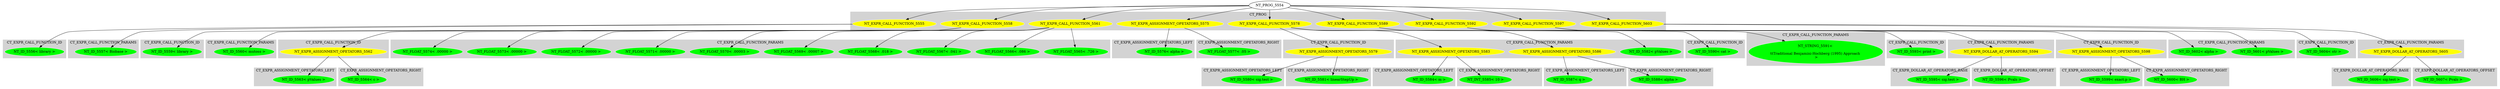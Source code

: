 digraph {

subgraph cluster0 {
 node [style=filled,color=white];
 style=filled;
 color=lightgrey;
 label = "CT_PROG";

"NT_EXPR_CALL_FUNCTION_5555"
 [fillcolor = yellow]
"NT_EXPR_CALL_FUNCTION_5558"
 [fillcolor = yellow]
"NT_EXPR_CALL_FUNCTION_5561"
 [fillcolor = yellow]
"NT_EXPR_ASSIGNMENT_OPETATORS_5575"
 [fillcolor = yellow]
"NT_EXPR_CALL_FUNCTION_5578"
 [fillcolor = yellow]
"NT_EXPR_CALL_FUNCTION_5589"
 [fillcolor = yellow]
"NT_EXPR_CALL_FUNCTION_5592"
 [fillcolor = yellow]
"NT_EXPR_CALL_FUNCTION_5597"
 [fillcolor = yellow]
"NT_EXPR_CALL_FUNCTION_5603"
 [fillcolor = yellow]
}
"NT_PROG_5554"->"NT_EXPR_CALL_FUNCTION_5555"
subgraph cluster1 {
 node [style=filled,color=white];
 style=filled;
 color=lightgrey;
 label = "CT_EXPR_CALL_FUNCTION_ID";

"NT_ID_5556< library >"
 [fillcolor = green]
}
subgraph cluster2 {
 node [style=filled,color=white];
 style=filled;
 color=lightgrey;
 label = "CT_EXPR_CALL_FUNCTION_PARAMS";

"NT_ID_5557< Biobase >"
 [fillcolor = green]
}
"NT_EXPR_CALL_FUNCTION_5555"->"NT_ID_5556< library >"
"NT_EXPR_CALL_FUNCTION_5555"->"NT_ID_5557< Biobase >"
"NT_PROG_5554"->"NT_EXPR_CALL_FUNCTION_5558"
subgraph cluster3 {
 node [style=filled,color=white];
 style=filled;
 color=lightgrey;
 label = "CT_EXPR_CALL_FUNCTION_ID";

"NT_ID_5559< library >"
 [fillcolor = green]
}
subgraph cluster4 {
 node [style=filled,color=white];
 style=filled;
 color=lightgrey;
 label = "CT_EXPR_CALL_FUNCTION_PARAMS";

"NT_ID_5560< mutoss >"
 [fillcolor = green]
}
"NT_EXPR_CALL_FUNCTION_5558"->"NT_ID_5559< library >"
"NT_EXPR_CALL_FUNCTION_5558"->"NT_ID_5560< mutoss >"
"NT_PROG_5554"->"NT_EXPR_CALL_FUNCTION_5561"
subgraph cluster5 {
 node [style=filled,color=white];
 style=filled;
 color=lightgrey;
 label = "CT_EXPR_CALL_FUNCTION_ID";

"NT_EXPR_ASSIGNMENT_OPETATORS_5562"
 [fillcolor = yellow]
}
subgraph cluster6 {
 node [style=filled,color=white];
 style=filled;
 color=lightgrey;
 label = "CT_EXPR_CALL_FUNCTION_PARAMS";

"NT_FLOAT_5565< .726 >"
 [fillcolor = green]
"NT_FLOAT_5566< .086 >"
 [fillcolor = green]
"NT_FLOAT_5567< .041 >"
 [fillcolor = green]
"NT_FLOAT_5568< .018 >"
 [fillcolor = green]
"NT_FLOAT_5569< .00007 >"
 [fillcolor = green]
"NT_FLOAT_5570< .00003 >"
 [fillcolor = green]
"NT_FLOAT_5571< .00000 >"
 [fillcolor = green]
"NT_FLOAT_5572< .00000 >"
 [fillcolor = green]
"NT_FLOAT_5573< .00000 >"
 [fillcolor = green]
"NT_FLOAT_5574< .00000 >"
 [fillcolor = green]
}
"NT_EXPR_CALL_FUNCTION_5561"->"NT_EXPR_ASSIGNMENT_OPETATORS_5562"
subgraph cluster7 {
 node [style=filled,color=white];
 style=filled;
 color=lightgrey;
 label = "CT_EXPR_ASSIGNMENT_OPETATORS_LEFT";

"NT_ID_5563< pValues >"
 [fillcolor = green]
}
subgraph cluster8 {
 node [style=filled,color=white];
 style=filled;
 color=lightgrey;
 label = "CT_EXPR_ASSIGNMENT_OPETATORS_RIGHT";

"NT_ID_5564< c >"
 [fillcolor = green]
}
"NT_EXPR_ASSIGNMENT_OPETATORS_5562"->"NT_ID_5563< pValues >"
"NT_EXPR_ASSIGNMENT_OPETATORS_5562"->"NT_ID_5564< c >"
"NT_EXPR_CALL_FUNCTION_5561"->"NT_FLOAT_5565< .726 >"
"NT_EXPR_CALL_FUNCTION_5561"->"NT_FLOAT_5566< .086 >"
"NT_EXPR_CALL_FUNCTION_5561"->"NT_FLOAT_5567< .041 >"
"NT_EXPR_CALL_FUNCTION_5561"->"NT_FLOAT_5568< .018 >"
"NT_EXPR_CALL_FUNCTION_5561"->"NT_FLOAT_5569< .00007 >"
"NT_EXPR_CALL_FUNCTION_5561"->"NT_FLOAT_5570< .00003 >"
"NT_EXPR_CALL_FUNCTION_5561"->"NT_FLOAT_5571< .00000 >"
"NT_EXPR_CALL_FUNCTION_5561"->"NT_FLOAT_5572< .00000 >"
"NT_EXPR_CALL_FUNCTION_5561"->"NT_FLOAT_5573< .00000 >"
"NT_EXPR_CALL_FUNCTION_5561"->"NT_FLOAT_5574< .00000 >"
"NT_PROG_5554"->"NT_EXPR_ASSIGNMENT_OPETATORS_5575"
subgraph cluster9 {
 node [style=filled,color=white];
 style=filled;
 color=lightgrey;
 label = "CT_EXPR_ASSIGNMENT_OPETATORS_LEFT";

"NT_ID_5576< alpha >"
 [fillcolor = green]
}
subgraph cluster10 {
 node [style=filled,color=white];
 style=filled;
 color=lightgrey;
 label = "CT_EXPR_ASSIGNMENT_OPETATORS_RIGHT";

"NT_FLOAT_5577< .05 >"
 [fillcolor = green]
}
"NT_EXPR_ASSIGNMENT_OPETATORS_5575"->"NT_ID_5576< alpha >"
"NT_EXPR_ASSIGNMENT_OPETATORS_5575"->"NT_FLOAT_5577< .05 >"
"NT_PROG_5554"->"NT_EXPR_CALL_FUNCTION_5578"
subgraph cluster11 {
 node [style=filled,color=white];
 style=filled;
 color=lightgrey;
 label = "CT_EXPR_CALL_FUNCTION_ID";

"NT_EXPR_ASSIGNMENT_OPETATORS_5579"
 [fillcolor = yellow]
}
subgraph cluster12 {
 node [style=filled,color=white];
 style=filled;
 color=lightgrey;
 label = "CT_EXPR_CALL_FUNCTION_PARAMS";

"NT_ID_5582< pValues >"
 [fillcolor = green]
"NT_EXPR_ASSIGNMENT_OPETATORS_5583"
 [fillcolor = yellow]
"NT_EXPR_ASSIGNMENT_OPETATORS_5586"
 [fillcolor = yellow]
}
"NT_EXPR_CALL_FUNCTION_5578"->"NT_EXPR_ASSIGNMENT_OPETATORS_5579"
subgraph cluster13 {
 node [style=filled,color=white];
 style=filled;
 color=lightgrey;
 label = "CT_EXPR_ASSIGNMENT_OPETATORS_LEFT";

"NT_ID_5580< sig.test >"
 [fillcolor = green]
}
subgraph cluster14 {
 node [style=filled,color=white];
 style=filled;
 color=lightgrey;
 label = "CT_EXPR_ASSIGNMENT_OPETATORS_RIGHT";

"NT_ID_5581< linearStepUp >"
 [fillcolor = green]
}
"NT_EXPR_ASSIGNMENT_OPETATORS_5579"->"NT_ID_5580< sig.test >"
"NT_EXPR_ASSIGNMENT_OPETATORS_5579"->"NT_ID_5581< linearStepUp >"
"NT_EXPR_CALL_FUNCTION_5578"->"NT_ID_5582< pValues >"
"NT_EXPR_CALL_FUNCTION_5578"->"NT_EXPR_ASSIGNMENT_OPETATORS_5583"
subgraph cluster15 {
 node [style=filled,color=white];
 style=filled;
 color=lightgrey;
 label = "CT_EXPR_ASSIGNMENT_OPETATORS_LEFT";

"NT_ID_5584< m >"
 [fillcolor = green]
}
subgraph cluster16 {
 node [style=filled,color=white];
 style=filled;
 color=lightgrey;
 label = "CT_EXPR_ASSIGNMENT_OPETATORS_RIGHT";

"NT_INT_5585< 10 >"
 [fillcolor = green]
}
"NT_EXPR_ASSIGNMENT_OPETATORS_5583"->"NT_ID_5584< m >"
"NT_EXPR_ASSIGNMENT_OPETATORS_5583"->"NT_INT_5585< 10 >"
"NT_EXPR_CALL_FUNCTION_5578"->"NT_EXPR_ASSIGNMENT_OPETATORS_5586"
subgraph cluster17 {
 node [style=filled,color=white];
 style=filled;
 color=lightgrey;
 label = "CT_EXPR_ASSIGNMENT_OPETATORS_LEFT";

"NT_ID_5587< q >"
 [fillcolor = green]
}
subgraph cluster18 {
 node [style=filled,color=white];
 style=filled;
 color=lightgrey;
 label = "CT_EXPR_ASSIGNMENT_OPETATORS_RIGHT";

"NT_ID_5588< alpha >"
 [fillcolor = green]
}
"NT_EXPR_ASSIGNMENT_OPETATORS_5586"->"NT_ID_5587< q >"
"NT_EXPR_ASSIGNMENT_OPETATORS_5586"->"NT_ID_5588< alpha >"
"NT_PROG_5554"->"NT_EXPR_CALL_FUNCTION_5589"
subgraph cluster19 {
 node [style=filled,color=white];
 style=filled;
 color=lightgrey;
 label = "CT_EXPR_CALL_FUNCTION_ID";

"NT_ID_5590< cat >"
 [fillcolor = green]
}
subgraph cluster20 {
 node [style=filled,color=white];
 style=filled;
 color=lightgrey;
 label = "CT_EXPR_CALL_FUNCTION_PARAMS";

"NT_STRING_5591< \n\n\t\tTraditional Benjamini-Hochberg (1995) Approach \n >"
 [fillcolor = green]
}
"NT_EXPR_CALL_FUNCTION_5589"->"NT_ID_5590< cat >"
"NT_EXPR_CALL_FUNCTION_5589"->"NT_STRING_5591< \n\n\t\tTraditional Benjamini-Hochberg (1995) Approach \n >"
"NT_PROG_5554"->"NT_EXPR_CALL_FUNCTION_5592"
subgraph cluster21 {
 node [style=filled,color=white];
 style=filled;
 color=lightgrey;
 label = "CT_EXPR_CALL_FUNCTION_ID";

"NT_ID_5593< print >"
 [fillcolor = green]
}
subgraph cluster22 {
 node [style=filled,color=white];
 style=filled;
 color=lightgrey;
 label = "CT_EXPR_CALL_FUNCTION_PARAMS";

"NT_EXPR_DOLLAR_AT_OPERATORS_5594"
 [fillcolor = yellow]
}
"NT_EXPR_CALL_FUNCTION_5592"->"NT_ID_5593< print >"
"NT_EXPR_CALL_FUNCTION_5592"->"NT_EXPR_DOLLAR_AT_OPERATORS_5594"
subgraph cluster23 {
 node [style=filled,color=white];
 style=filled;
 color=lightgrey;
 label = "CT_EXPR_DOLLAR_AT_OPERATORS_BASE";

"NT_ID_5595< sig.test >"
 [fillcolor = green]
}
subgraph cluster24 {
 node [style=filled,color=white];
 style=filled;
 color=lightgrey;
 label = "CT_EXPR_DOLLAR_AT_OPERATORS_OFFSET";

"NT_ID_5596< Pvals >"
 [fillcolor = green]
}
"NT_EXPR_DOLLAR_AT_OPERATORS_5594"->"NT_ID_5595< sig.test >"
"NT_EXPR_DOLLAR_AT_OPERATORS_5594"->"NT_ID_5596< Pvals >"
"NT_PROG_5554"->"NT_EXPR_CALL_FUNCTION_5597"
subgraph cluster25 {
 node [style=filled,color=white];
 style=filled;
 color=lightgrey;
 label = "CT_EXPR_CALL_FUNCTION_ID";

"NT_EXPR_ASSIGNMENT_OPETATORS_5598"
 [fillcolor = yellow]
}
subgraph cluster26 {
 node [style=filled,color=white];
 style=filled;
 color=lightgrey;
 label = "CT_EXPR_CALL_FUNCTION_PARAMS";

"NT_ID_5601< pValues >"
 [fillcolor = green]
"NT_ID_5602< alpha >"
 [fillcolor = green]
}
"NT_EXPR_CALL_FUNCTION_5597"->"NT_EXPR_ASSIGNMENT_OPETATORS_5598"
subgraph cluster27 {
 node [style=filled,color=white];
 style=filled;
 color=lightgrey;
 label = "CT_EXPR_ASSIGNMENT_OPETATORS_LEFT";

"NT_ID_5599< exact.p >"
 [fillcolor = green]
}
subgraph cluster28 {
 node [style=filled,color=white];
 style=filled;
 color=lightgrey;
 label = "CT_EXPR_ASSIGNMENT_OPETATORS_RIGHT";

"NT_ID_5600< BH >"
 [fillcolor = green]
}
"NT_EXPR_ASSIGNMENT_OPETATORS_5598"->"NT_ID_5599< exact.p >"
"NT_EXPR_ASSIGNMENT_OPETATORS_5598"->"NT_ID_5600< BH >"
"NT_EXPR_CALL_FUNCTION_5597"->"NT_ID_5601< pValues >"
"NT_EXPR_CALL_FUNCTION_5597"->"NT_ID_5602< alpha >"
"NT_PROG_5554"->"NT_EXPR_CALL_FUNCTION_5603"
subgraph cluster29 {
 node [style=filled,color=white];
 style=filled;
 color=lightgrey;
 label = "CT_EXPR_CALL_FUNCTION_ID";

"NT_ID_5604< str >"
 [fillcolor = green]
}
subgraph cluster30 {
 node [style=filled,color=white];
 style=filled;
 color=lightgrey;
 label = "CT_EXPR_CALL_FUNCTION_PARAMS";

"NT_EXPR_DOLLAR_AT_OPERATORS_5605"
 [fillcolor = yellow]
}
"NT_EXPR_CALL_FUNCTION_5603"->"NT_ID_5604< str >"
"NT_EXPR_CALL_FUNCTION_5603"->"NT_EXPR_DOLLAR_AT_OPERATORS_5605"
subgraph cluster31 {
 node [style=filled,color=white];
 style=filled;
 color=lightgrey;
 label = "CT_EXPR_DOLLAR_AT_OPERATORS_BASE";

"NT_ID_5606< sig.test >"
 [fillcolor = green]
}
subgraph cluster32 {
 node [style=filled,color=white];
 style=filled;
 color=lightgrey;
 label = "CT_EXPR_DOLLAR_AT_OPERATORS_OFFSET";

"NT_ID_5607< Pvals >"
 [fillcolor = green]
}
"NT_EXPR_DOLLAR_AT_OPERATORS_5605"->"NT_ID_5606< sig.test >"
"NT_EXPR_DOLLAR_AT_OPERATORS_5605"->"NT_ID_5607< Pvals >"
}
